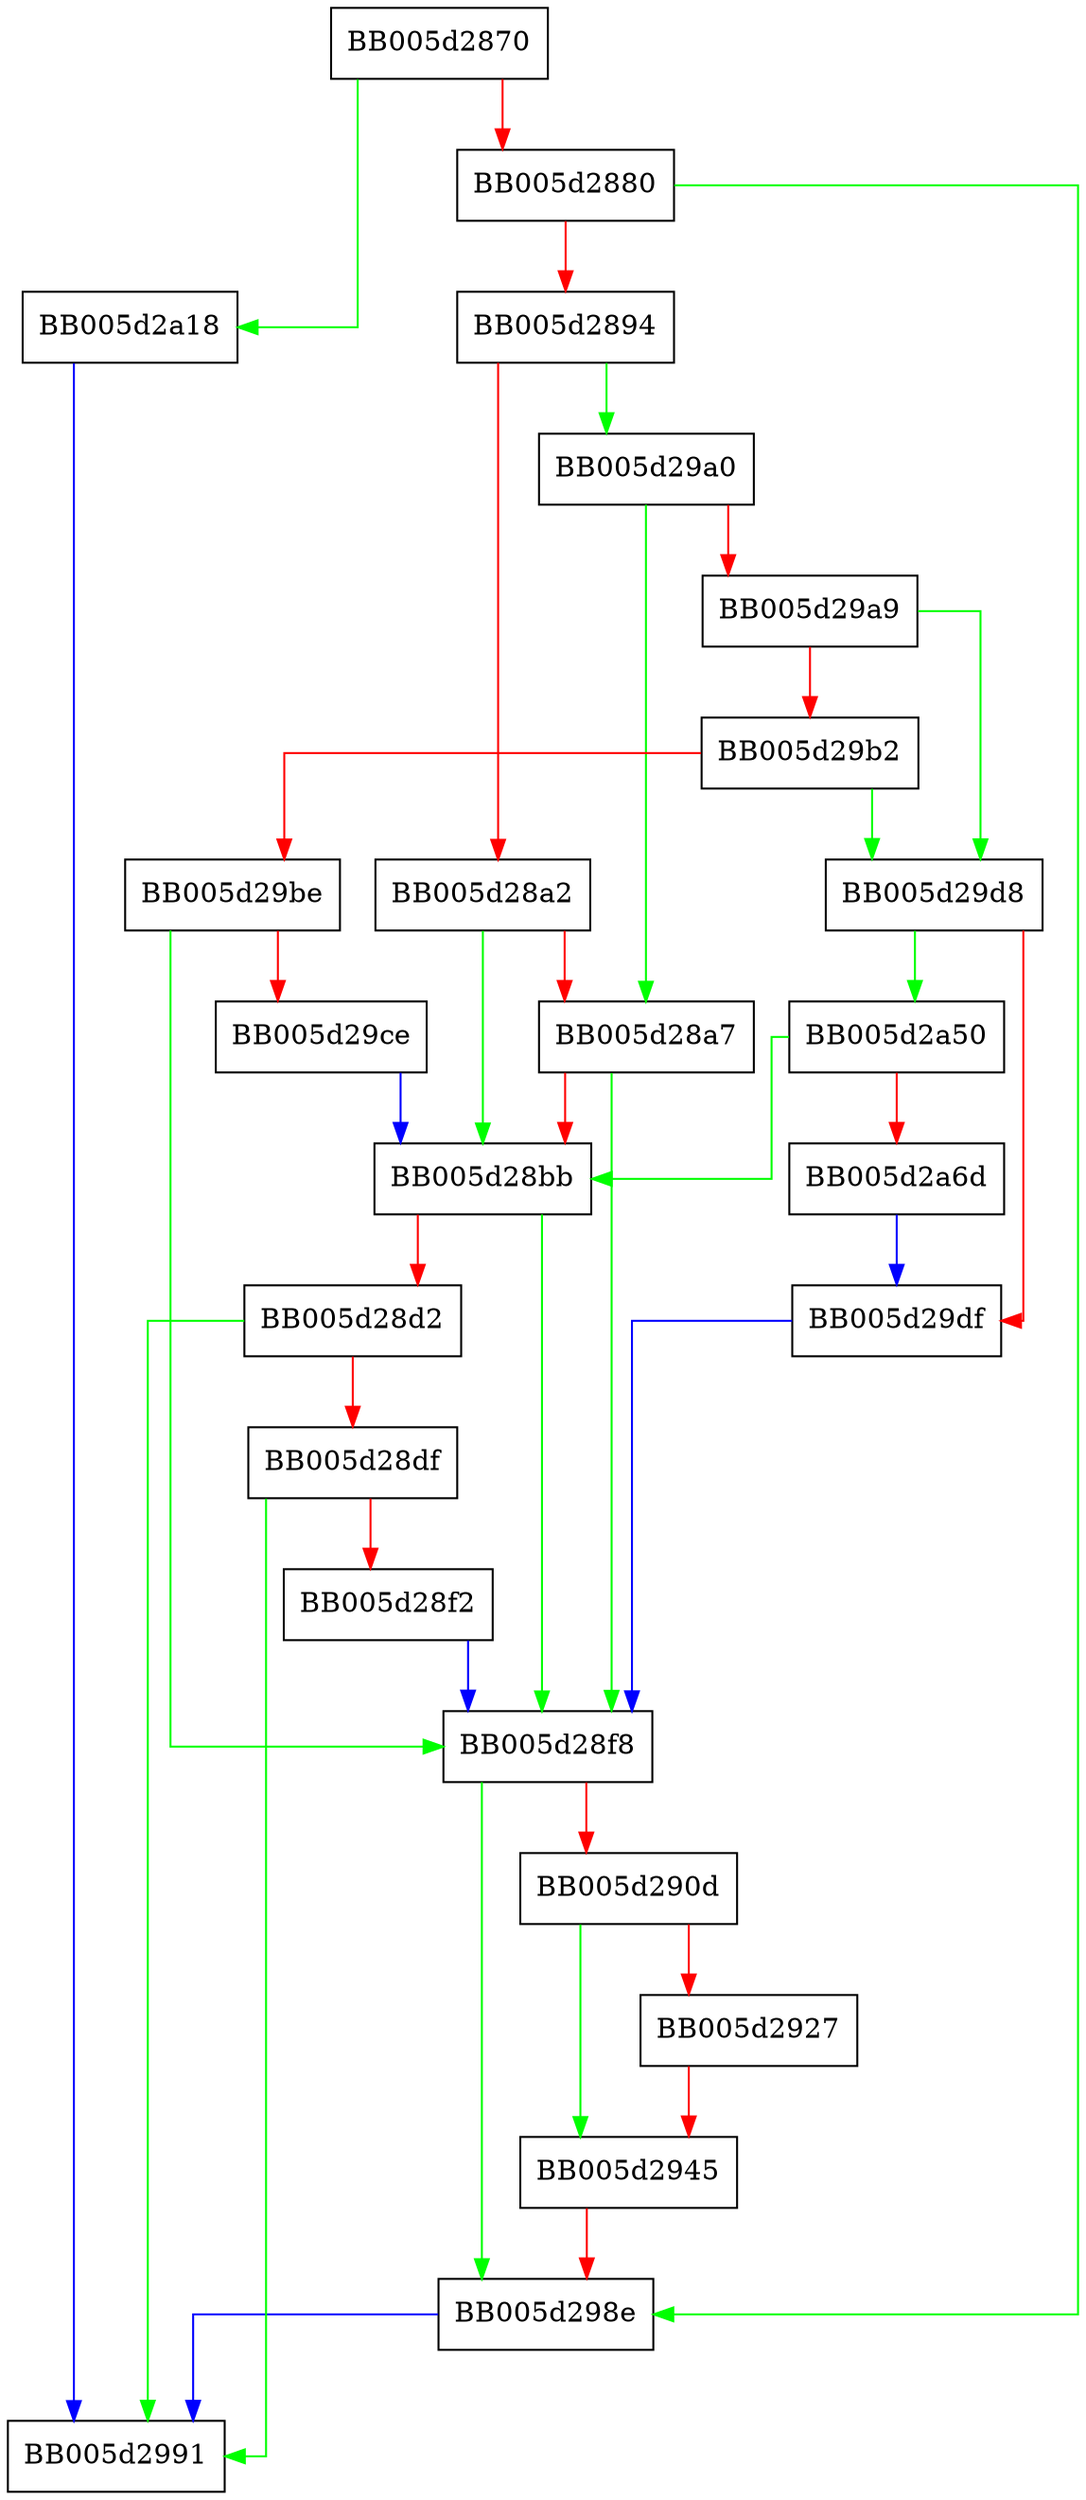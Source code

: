 digraph EVP_PKEY_dup {
  node [shape="box"];
  graph [splines=ortho];
  BB005d2870 -> BB005d2a18 [color="green"];
  BB005d2870 -> BB005d2880 [color="red"];
  BB005d2880 -> BB005d298e [color="green"];
  BB005d2880 -> BB005d2894 [color="red"];
  BB005d2894 -> BB005d29a0 [color="green"];
  BB005d2894 -> BB005d28a2 [color="red"];
  BB005d28a2 -> BB005d28bb [color="green"];
  BB005d28a2 -> BB005d28a7 [color="red"];
  BB005d28a7 -> BB005d28f8 [color="green"];
  BB005d28a7 -> BB005d28bb [color="red"];
  BB005d28bb -> BB005d28f8 [color="green"];
  BB005d28bb -> BB005d28d2 [color="red"];
  BB005d28d2 -> BB005d2991 [color="green"];
  BB005d28d2 -> BB005d28df [color="red"];
  BB005d28df -> BB005d2991 [color="green"];
  BB005d28df -> BB005d28f2 [color="red"];
  BB005d28f2 -> BB005d28f8 [color="blue"];
  BB005d28f8 -> BB005d298e [color="green"];
  BB005d28f8 -> BB005d290d [color="red"];
  BB005d290d -> BB005d2945 [color="green"];
  BB005d290d -> BB005d2927 [color="red"];
  BB005d2927 -> BB005d2945 [color="red"];
  BB005d2945 -> BB005d298e [color="red"];
  BB005d298e -> BB005d2991 [color="blue"];
  BB005d29a0 -> BB005d28a7 [color="green"];
  BB005d29a0 -> BB005d29a9 [color="red"];
  BB005d29a9 -> BB005d29d8 [color="green"];
  BB005d29a9 -> BB005d29b2 [color="red"];
  BB005d29b2 -> BB005d29d8 [color="green"];
  BB005d29b2 -> BB005d29be [color="red"];
  BB005d29be -> BB005d28f8 [color="green"];
  BB005d29be -> BB005d29ce [color="red"];
  BB005d29ce -> BB005d28bb [color="blue"];
  BB005d29d8 -> BB005d2a50 [color="green"];
  BB005d29d8 -> BB005d29df [color="red"];
  BB005d29df -> BB005d28f8 [color="blue"];
  BB005d2a18 -> BB005d2991 [color="blue"];
  BB005d2a50 -> BB005d28bb [color="green"];
  BB005d2a50 -> BB005d2a6d [color="red"];
  BB005d2a6d -> BB005d29df [color="blue"];
}